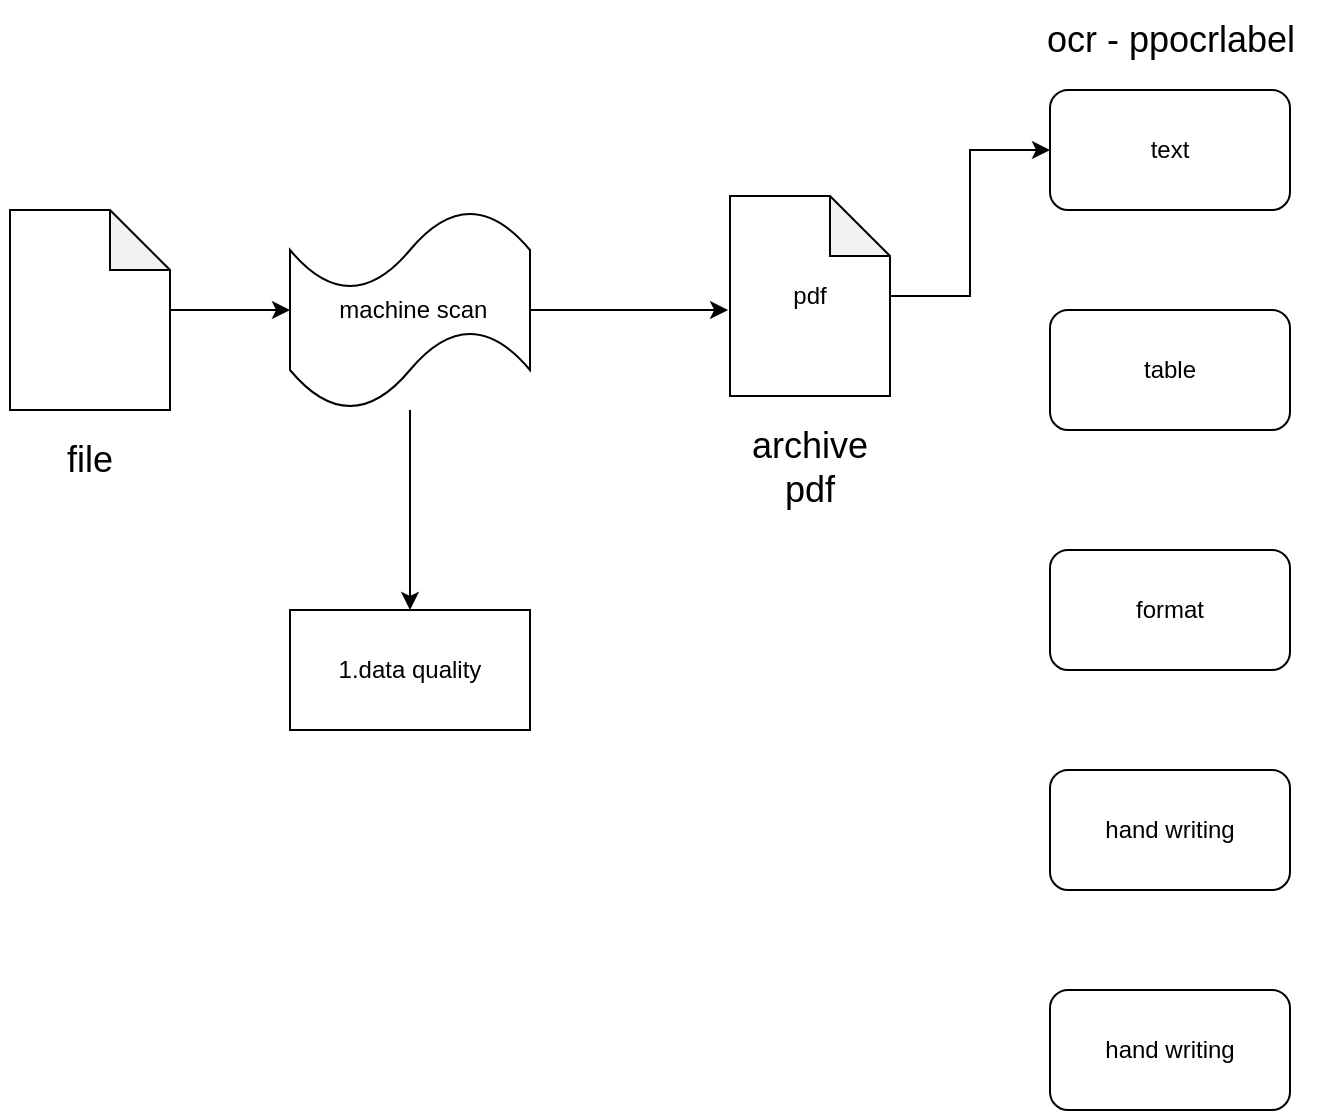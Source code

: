 <mxfile version="20.8.22" type="github">
  <diagram name="第 1 页" id="OC6zWv6rkQsIWijxGc4i">
    <mxGraphModel dx="1035" dy="1750" grid="1" gridSize="10" guides="1" tooltips="1" connect="1" arrows="1" fold="1" page="1" pageScale="1" pageWidth="827" pageHeight="1169" math="0" shadow="0">
      <root>
        <mxCell id="0" />
        <mxCell id="1" parent="0" />
        <mxCell id="ueY1F9eZoJBqvIHBOEkV-4" value="" style="edgeStyle=orthogonalEdgeStyle;rounded=0;orthogonalLoop=1;jettySize=auto;html=1;" edge="1" parent="1" source="ueY1F9eZoJBqvIHBOEkV-1" target="ueY1F9eZoJBqvIHBOEkV-3">
          <mxGeometry relative="1" as="geometry" />
        </mxCell>
        <mxCell id="ueY1F9eZoJBqvIHBOEkV-1" value="" style="shape=note;whiteSpace=wrap;html=1;backgroundOutline=1;darkOpacity=0.05;" vertex="1" parent="1">
          <mxGeometry x="160" y="30" width="80" height="100" as="geometry" />
        </mxCell>
        <mxCell id="ueY1F9eZoJBqvIHBOEkV-2" value="&lt;font style=&quot;font-size: 18px;&quot;&gt;file&lt;br&gt;&lt;/font&gt;" style="text;html=1;strokeColor=none;fillColor=none;align=center;verticalAlign=middle;whiteSpace=wrap;rounded=0;" vertex="1" parent="1">
          <mxGeometry x="155" y="140" width="90" height="30" as="geometry" />
        </mxCell>
        <mxCell id="ueY1F9eZoJBqvIHBOEkV-8" value="" style="edgeStyle=orthogonalEdgeStyle;rounded=0;orthogonalLoop=1;jettySize=auto;html=1;" edge="1" parent="1" source="ueY1F9eZoJBqvIHBOEkV-3" target="ueY1F9eZoJBqvIHBOEkV-7">
          <mxGeometry relative="1" as="geometry" />
        </mxCell>
        <mxCell id="ueY1F9eZoJBqvIHBOEkV-11" style="edgeStyle=orthogonalEdgeStyle;rounded=0;orthogonalLoop=1;jettySize=auto;html=1;exitX=1;exitY=0.5;exitDx=0;exitDy=0;exitPerimeter=0;entryX=-0.012;entryY=0.57;entryDx=0;entryDy=0;entryPerimeter=0;" edge="1" parent="1" source="ueY1F9eZoJBqvIHBOEkV-3" target="ueY1F9eZoJBqvIHBOEkV-9">
          <mxGeometry relative="1" as="geometry" />
        </mxCell>
        <mxCell id="ueY1F9eZoJBqvIHBOEkV-3" value="&amp;nbsp;machine scan" style="shape=tape;whiteSpace=wrap;html=1;" vertex="1" parent="1">
          <mxGeometry x="300" y="30" width="120" height="100" as="geometry" />
        </mxCell>
        <mxCell id="ueY1F9eZoJBqvIHBOEkV-7" value="1.data quality" style="whiteSpace=wrap;html=1;" vertex="1" parent="1">
          <mxGeometry x="300" y="230" width="120" height="60" as="geometry" />
        </mxCell>
        <mxCell id="ueY1F9eZoJBqvIHBOEkV-17" style="edgeStyle=orthogonalEdgeStyle;rounded=0;orthogonalLoop=1;jettySize=auto;html=1;" edge="1" parent="1" source="ueY1F9eZoJBqvIHBOEkV-9" target="ueY1F9eZoJBqvIHBOEkV-12">
          <mxGeometry relative="1" as="geometry" />
        </mxCell>
        <mxCell id="ueY1F9eZoJBqvIHBOEkV-9" value="pdf" style="shape=note;whiteSpace=wrap;html=1;backgroundOutline=1;darkOpacity=0.05;" vertex="1" parent="1">
          <mxGeometry x="520" y="23" width="80" height="100" as="geometry" />
        </mxCell>
        <mxCell id="ueY1F9eZoJBqvIHBOEkV-10" value="&lt;font style=&quot;font-size: 18px;&quot;&gt;archive pdf&lt;br&gt;&lt;br&gt;&lt;/font&gt;" style="text;html=1;strokeColor=none;fillColor=none;align=center;verticalAlign=middle;whiteSpace=wrap;rounded=0;" vertex="1" parent="1">
          <mxGeometry x="520" y="140" width="80" height="60" as="geometry" />
        </mxCell>
        <mxCell id="ueY1F9eZoJBqvIHBOEkV-12" value="text" style="rounded=1;whiteSpace=wrap;html=1;" vertex="1" parent="1">
          <mxGeometry x="680" y="-30" width="120" height="60" as="geometry" />
        </mxCell>
        <mxCell id="ueY1F9eZoJBqvIHBOEkV-13" value="table" style="rounded=1;whiteSpace=wrap;html=1;" vertex="1" parent="1">
          <mxGeometry x="680" y="80" width="120" height="60" as="geometry" />
        </mxCell>
        <mxCell id="ueY1F9eZoJBqvIHBOEkV-14" value="format" style="rounded=1;whiteSpace=wrap;html=1;" vertex="1" parent="1">
          <mxGeometry x="680" y="200" width="120" height="60" as="geometry" />
        </mxCell>
        <mxCell id="ueY1F9eZoJBqvIHBOEkV-15" value="hand writing" style="rounded=1;whiteSpace=wrap;html=1;" vertex="1" parent="1">
          <mxGeometry x="680" y="310" width="120" height="60" as="geometry" />
        </mxCell>
        <mxCell id="ueY1F9eZoJBqvIHBOEkV-16" value="hand writing" style="rounded=1;whiteSpace=wrap;html=1;" vertex="1" parent="1">
          <mxGeometry x="680" y="420" width="120" height="60" as="geometry" />
        </mxCell>
        <mxCell id="ueY1F9eZoJBqvIHBOEkV-18" value="&lt;font style=&quot;font-size: 18px;&quot;&gt;ocr - ppocrlabel&lt;/font&gt;" style="text;html=1;align=center;verticalAlign=middle;resizable=0;points=[];autosize=1;strokeColor=none;fillColor=none;" vertex="1" parent="1">
          <mxGeometry x="665" y="-75" width="150" height="40" as="geometry" />
        </mxCell>
      </root>
    </mxGraphModel>
  </diagram>
</mxfile>

